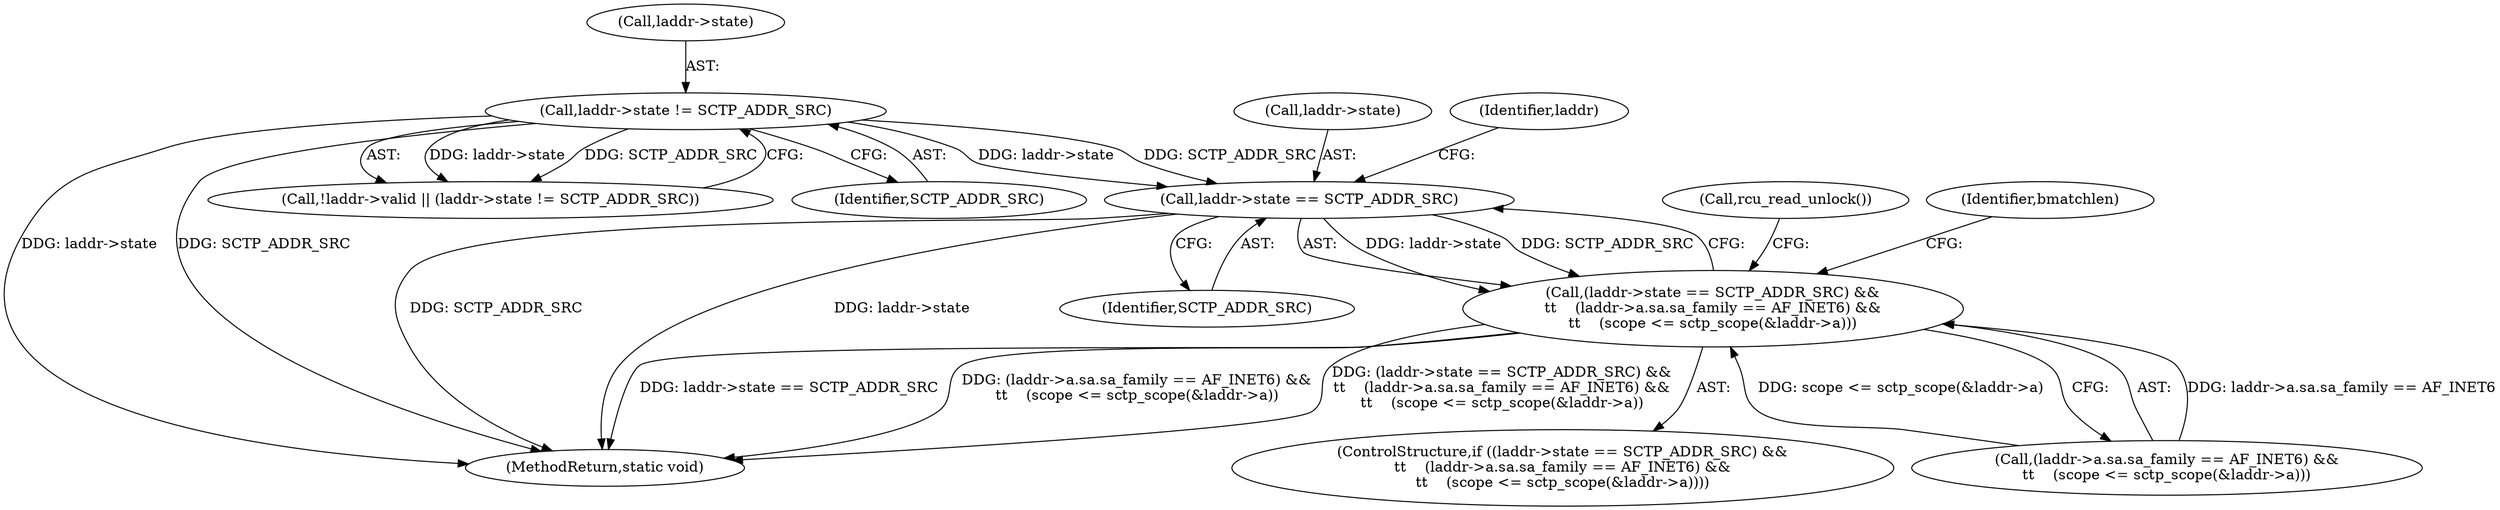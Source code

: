 digraph "0_linux_95ee62083cb6453e056562d91f597552021e6ae7@pointer" {
"1000353" [label="(Call,laddr->state == SCTP_ADDR_SRC)"];
"1000310" [label="(Call,laddr->state != SCTP_ADDR_SRC)"];
"1000352" [label="(Call,(laddr->state == SCTP_ADDR_SRC) &&\n\t\t    (laddr->a.sa.sa_family == AF_INET6) &&\n\t\t    (scope <= sctp_scope(&laddr->a)))"];
"1000354" [label="(Call,laddr->state)"];
"1000401" [label="(Call,rcu_read_unlock())"];
"1000363" [label="(Identifier,laddr)"];
"1000491" [label="(MethodReturn,static void)"];
"1000310" [label="(Call,laddr->state != SCTP_ADDR_SRC)"];
"1000352" [label="(Call,(laddr->state == SCTP_ADDR_SRC) &&\n\t\t    (laddr->a.sa.sa_family == AF_INET6) &&\n\t\t    (scope <= sctp_scope(&laddr->a)))"];
"1000353" [label="(Call,laddr->state == SCTP_ADDR_SRC)"];
"1000357" [label="(Identifier,SCTP_ADDR_SRC)"];
"1000305" [label="(Call,!laddr->valid || (laddr->state != SCTP_ADDR_SRC))"];
"1000311" [label="(Call,laddr->state)"];
"1000351" [label="(ControlStructure,if ((laddr->state == SCTP_ADDR_SRC) &&\n\t\t    (laddr->a.sa.sa_family == AF_INET6) &&\n\t\t    (scope <= sctp_scope(&laddr->a))))"];
"1000377" [label="(Identifier,bmatchlen)"];
"1000358" [label="(Call,(laddr->a.sa.sa_family == AF_INET6) &&\n\t\t    (scope <= sctp_scope(&laddr->a)))"];
"1000314" [label="(Identifier,SCTP_ADDR_SRC)"];
"1000353" -> "1000352"  [label="AST: "];
"1000353" -> "1000357"  [label="CFG: "];
"1000354" -> "1000353"  [label="AST: "];
"1000357" -> "1000353"  [label="AST: "];
"1000363" -> "1000353"  [label="CFG: "];
"1000352" -> "1000353"  [label="CFG: "];
"1000353" -> "1000491"  [label="DDG: SCTP_ADDR_SRC"];
"1000353" -> "1000491"  [label="DDG: laddr->state"];
"1000353" -> "1000352"  [label="DDG: laddr->state"];
"1000353" -> "1000352"  [label="DDG: SCTP_ADDR_SRC"];
"1000310" -> "1000353"  [label="DDG: laddr->state"];
"1000310" -> "1000353"  [label="DDG: SCTP_ADDR_SRC"];
"1000310" -> "1000305"  [label="AST: "];
"1000310" -> "1000314"  [label="CFG: "];
"1000311" -> "1000310"  [label="AST: "];
"1000314" -> "1000310"  [label="AST: "];
"1000305" -> "1000310"  [label="CFG: "];
"1000310" -> "1000491"  [label="DDG: laddr->state"];
"1000310" -> "1000491"  [label="DDG: SCTP_ADDR_SRC"];
"1000310" -> "1000305"  [label="DDG: laddr->state"];
"1000310" -> "1000305"  [label="DDG: SCTP_ADDR_SRC"];
"1000352" -> "1000351"  [label="AST: "];
"1000352" -> "1000358"  [label="CFG: "];
"1000358" -> "1000352"  [label="AST: "];
"1000377" -> "1000352"  [label="CFG: "];
"1000401" -> "1000352"  [label="CFG: "];
"1000352" -> "1000491"  [label="DDG: laddr->state == SCTP_ADDR_SRC"];
"1000352" -> "1000491"  [label="DDG: (laddr->a.sa.sa_family == AF_INET6) &&\n\t\t    (scope <= sctp_scope(&laddr->a))"];
"1000352" -> "1000491"  [label="DDG: (laddr->state == SCTP_ADDR_SRC) &&\n\t\t    (laddr->a.sa.sa_family == AF_INET6) &&\n\t\t    (scope <= sctp_scope(&laddr->a))"];
"1000358" -> "1000352"  [label="DDG: laddr->a.sa.sa_family == AF_INET6"];
"1000358" -> "1000352"  [label="DDG: scope <= sctp_scope(&laddr->a)"];
}
